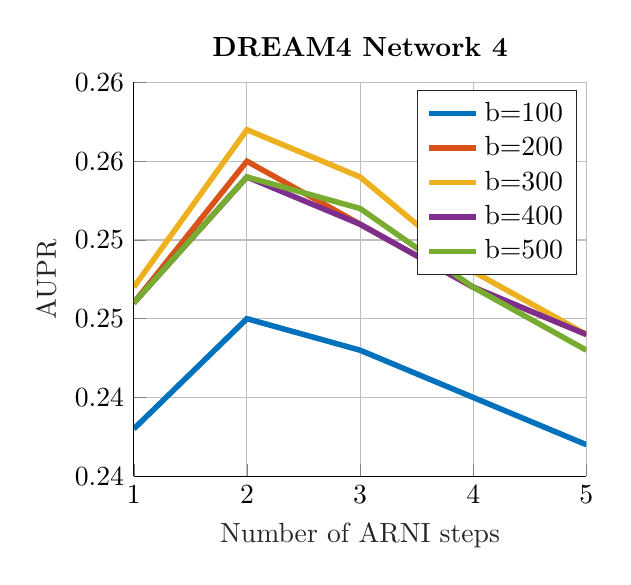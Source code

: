 \begin{tikzpicture}

\definecolor{mycolor1}{rgb}{0.0,0.447,0.741}%
\definecolor{mycolor2}{rgb}{0.85,0.325,0.098}%
\definecolor{mycolor3}{rgb}{0.929,0.694,0.125}%
\definecolor{mycolor4}{rgb}{0.494,0.184,0.556}%
\definecolor{mycolor5}{rgb}{0.466,0.674,0.188}%


\newlength{\fheight}
\newlength{\fwidth}
\setlength{\fheight}{5cm}
\setlength{\fwidth}{6cm}

\begin{axis}[%
width=0.958\fwidth,
height=\fheight,
at={(0\fwidth,0\fheight)},
scale only axis,
xmin=1,
xmax=5,
xlabel style={font=\color{white!15!black}},
xlabel={Number of ARNI steps},
ymin=0.235,
ymax=0.26,
ylabel style={font=\color{white!15!black}},
ylabel={AUPR},
axis background/.style={fill=white},
title style={font=\bfseries},
title={DREAM4 Network 4},
axis x line*=bottom,
axis y line*=left,
xmajorgrids,
ymajorgrids,
legend style={legend cell align=left, align=left, draw=white!15!black}
]
\addplot [color=mycolor1, line width=2.0pt]
  table[row sep=crcr]{%
1	0.238\\
2	0.245\\
3	0.243\\
4	0.24\\
5	0.237\\
};
\addlegendentry{b=100}

\addplot [color=mycolor2, line width=2.0pt]
  table[row sep=crcr]{%
1	0.246\\
2	0.255\\
3	0.251\\
4	0.247\\
5	0.244\\
};
\addlegendentry{b=200}

\addplot [color=mycolor3, line width=2.0pt]
  table[row sep=crcr]{%
1	0.247\\
2	0.257\\
3	0.254\\
4	0.248\\
5	0.244\\
};
\addlegendentry{b=300}

\addplot [color=mycolor4, line width=2.0pt]
  table[row sep=crcr]{%
1	0.246\\
2	0.254\\
3	0.251\\
4	0.247\\
5	0.244\\
};
\addlegendentry{b=400}

\addplot [color=mycolor5, line width=2.0pt]
  table[row sep=crcr]{%
1	0.246\\
2	0.254\\
3	0.252\\
4	0.247\\
5	0.243\\
};
\addlegendentry{b=500}

\end{axis}
\end{tikzpicture}%